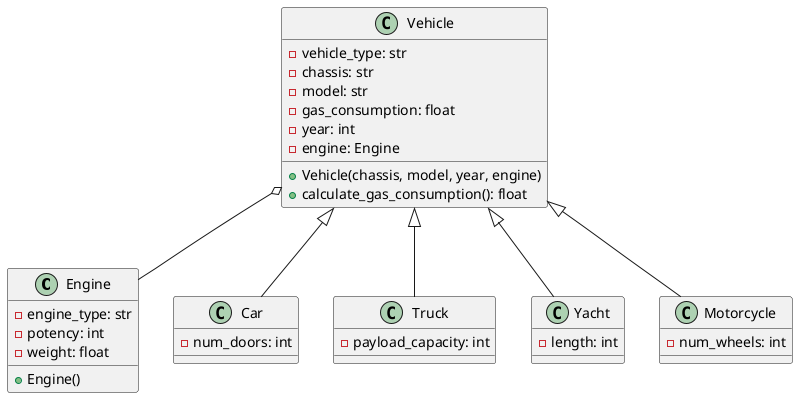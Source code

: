 @startuml

class Engine {
  - engine_type: str
  - potency: int
  - weight: float
  + Engine()
}

class Vehicle {
  - vehicle_type: str
  - chassis: str
  - model: str
  - gas_consumption: float
  - year: int
  - engine: Engine
  + Vehicle(chassis, model, year, engine)
  + calculate_gas_consumption(): float
}

class Car {
  - num_doors: int
}

class Truck {
  - payload_capacity: int
}

class Yacht {
  - length: int
}

class Motorcycle {
  - num_wheels: int
}

Vehicle o-- Engine


Vehicle <|-- Car
Vehicle <|-- Truck
Vehicle <|-- Yacht
Vehicle <|-- Motorcycle


@enduml
